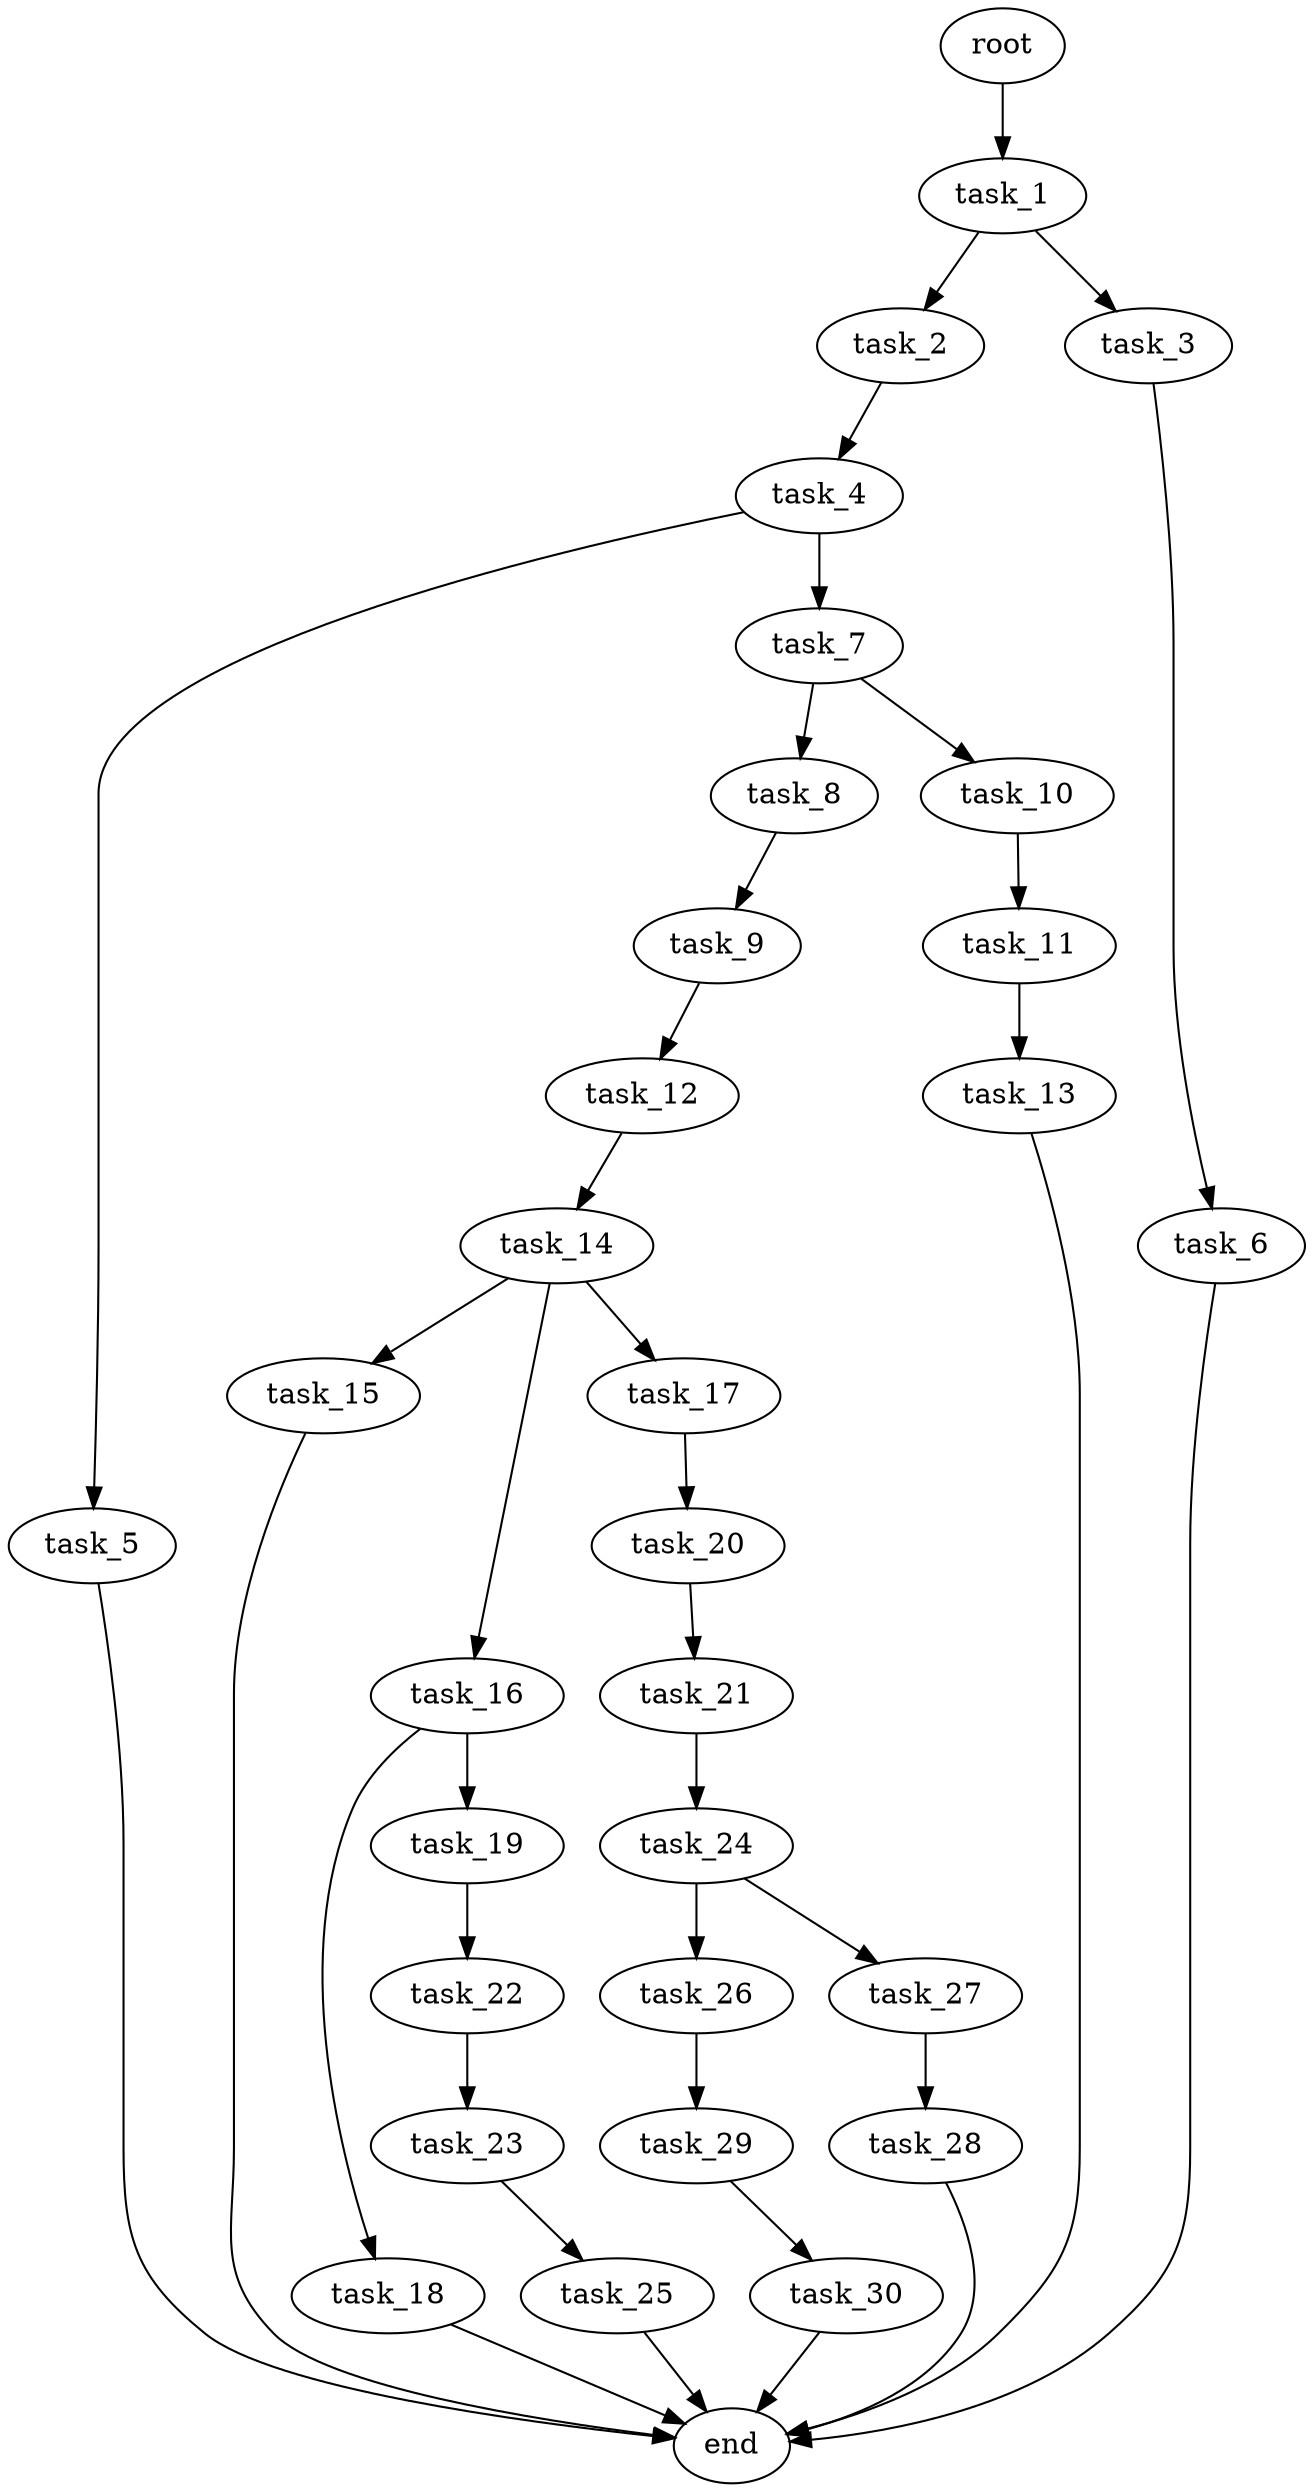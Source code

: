 digraph G {
  root [size="0.000000e+00"];
  task_1 [size="1.415142e+10"];
  task_2 [size="3.498858e+10"];
  task_3 [size="9.676997e+10"];
  task_4 [size="6.985101e+10"];
  task_5 [size="3.920188e+10"];
  task_6 [size="5.950817e+10"];
  task_7 [size="9.380084e+10"];
  task_8 [size="3.096509e+10"];
  task_9 [size="3.767416e+10"];
  task_10 [size="7.916828e+10"];
  task_11 [size="8.132035e+10"];
  task_12 [size="6.701494e+10"];
  task_13 [size="8.289761e+10"];
  task_14 [size="7.388008e+10"];
  task_15 [size="6.854459e+10"];
  task_16 [size="5.264407e+10"];
  task_17 [size="6.460602e+10"];
  task_18 [size="4.234640e+10"];
  task_19 [size="3.618919e+10"];
  task_20 [size="3.626614e+10"];
  task_21 [size="1.803449e+10"];
  task_22 [size="2.142712e+10"];
  task_23 [size="9.476735e+10"];
  task_24 [size="4.863223e+10"];
  task_25 [size="2.266204e+10"];
  task_26 [size="1.376516e+10"];
  task_27 [size="7.725737e+09"];
  task_28 [size="8.444439e+10"];
  task_29 [size="1.012306e+10"];
  task_30 [size="7.708976e+10"];
  end [size="0.000000e+00"];

  root -> task_1 [size="1.000000e-12"];
  task_1 -> task_2 [size="3.498858e+08"];
  task_1 -> task_3 [size="9.676997e+08"];
  task_2 -> task_4 [size="6.985101e+08"];
  task_3 -> task_6 [size="5.950817e+08"];
  task_4 -> task_5 [size="3.920188e+08"];
  task_4 -> task_7 [size="9.380084e+08"];
  task_5 -> end [size="1.000000e-12"];
  task_6 -> end [size="1.000000e-12"];
  task_7 -> task_8 [size="3.096509e+08"];
  task_7 -> task_10 [size="7.916828e+08"];
  task_8 -> task_9 [size="3.767416e+08"];
  task_9 -> task_12 [size="6.701494e+08"];
  task_10 -> task_11 [size="8.132035e+08"];
  task_11 -> task_13 [size="8.289761e+08"];
  task_12 -> task_14 [size="7.388008e+08"];
  task_13 -> end [size="1.000000e-12"];
  task_14 -> task_15 [size="6.854459e+08"];
  task_14 -> task_16 [size="5.264407e+08"];
  task_14 -> task_17 [size="6.460602e+08"];
  task_15 -> end [size="1.000000e-12"];
  task_16 -> task_18 [size="4.234640e+08"];
  task_16 -> task_19 [size="3.618919e+08"];
  task_17 -> task_20 [size="3.626614e+08"];
  task_18 -> end [size="1.000000e-12"];
  task_19 -> task_22 [size="2.142712e+08"];
  task_20 -> task_21 [size="1.803449e+08"];
  task_21 -> task_24 [size="4.863223e+08"];
  task_22 -> task_23 [size="9.476735e+08"];
  task_23 -> task_25 [size="2.266204e+08"];
  task_24 -> task_26 [size="1.376516e+08"];
  task_24 -> task_27 [size="7.725737e+07"];
  task_25 -> end [size="1.000000e-12"];
  task_26 -> task_29 [size="1.012306e+08"];
  task_27 -> task_28 [size="8.444439e+08"];
  task_28 -> end [size="1.000000e-12"];
  task_29 -> task_30 [size="7.708976e+08"];
  task_30 -> end [size="1.000000e-12"];
}
